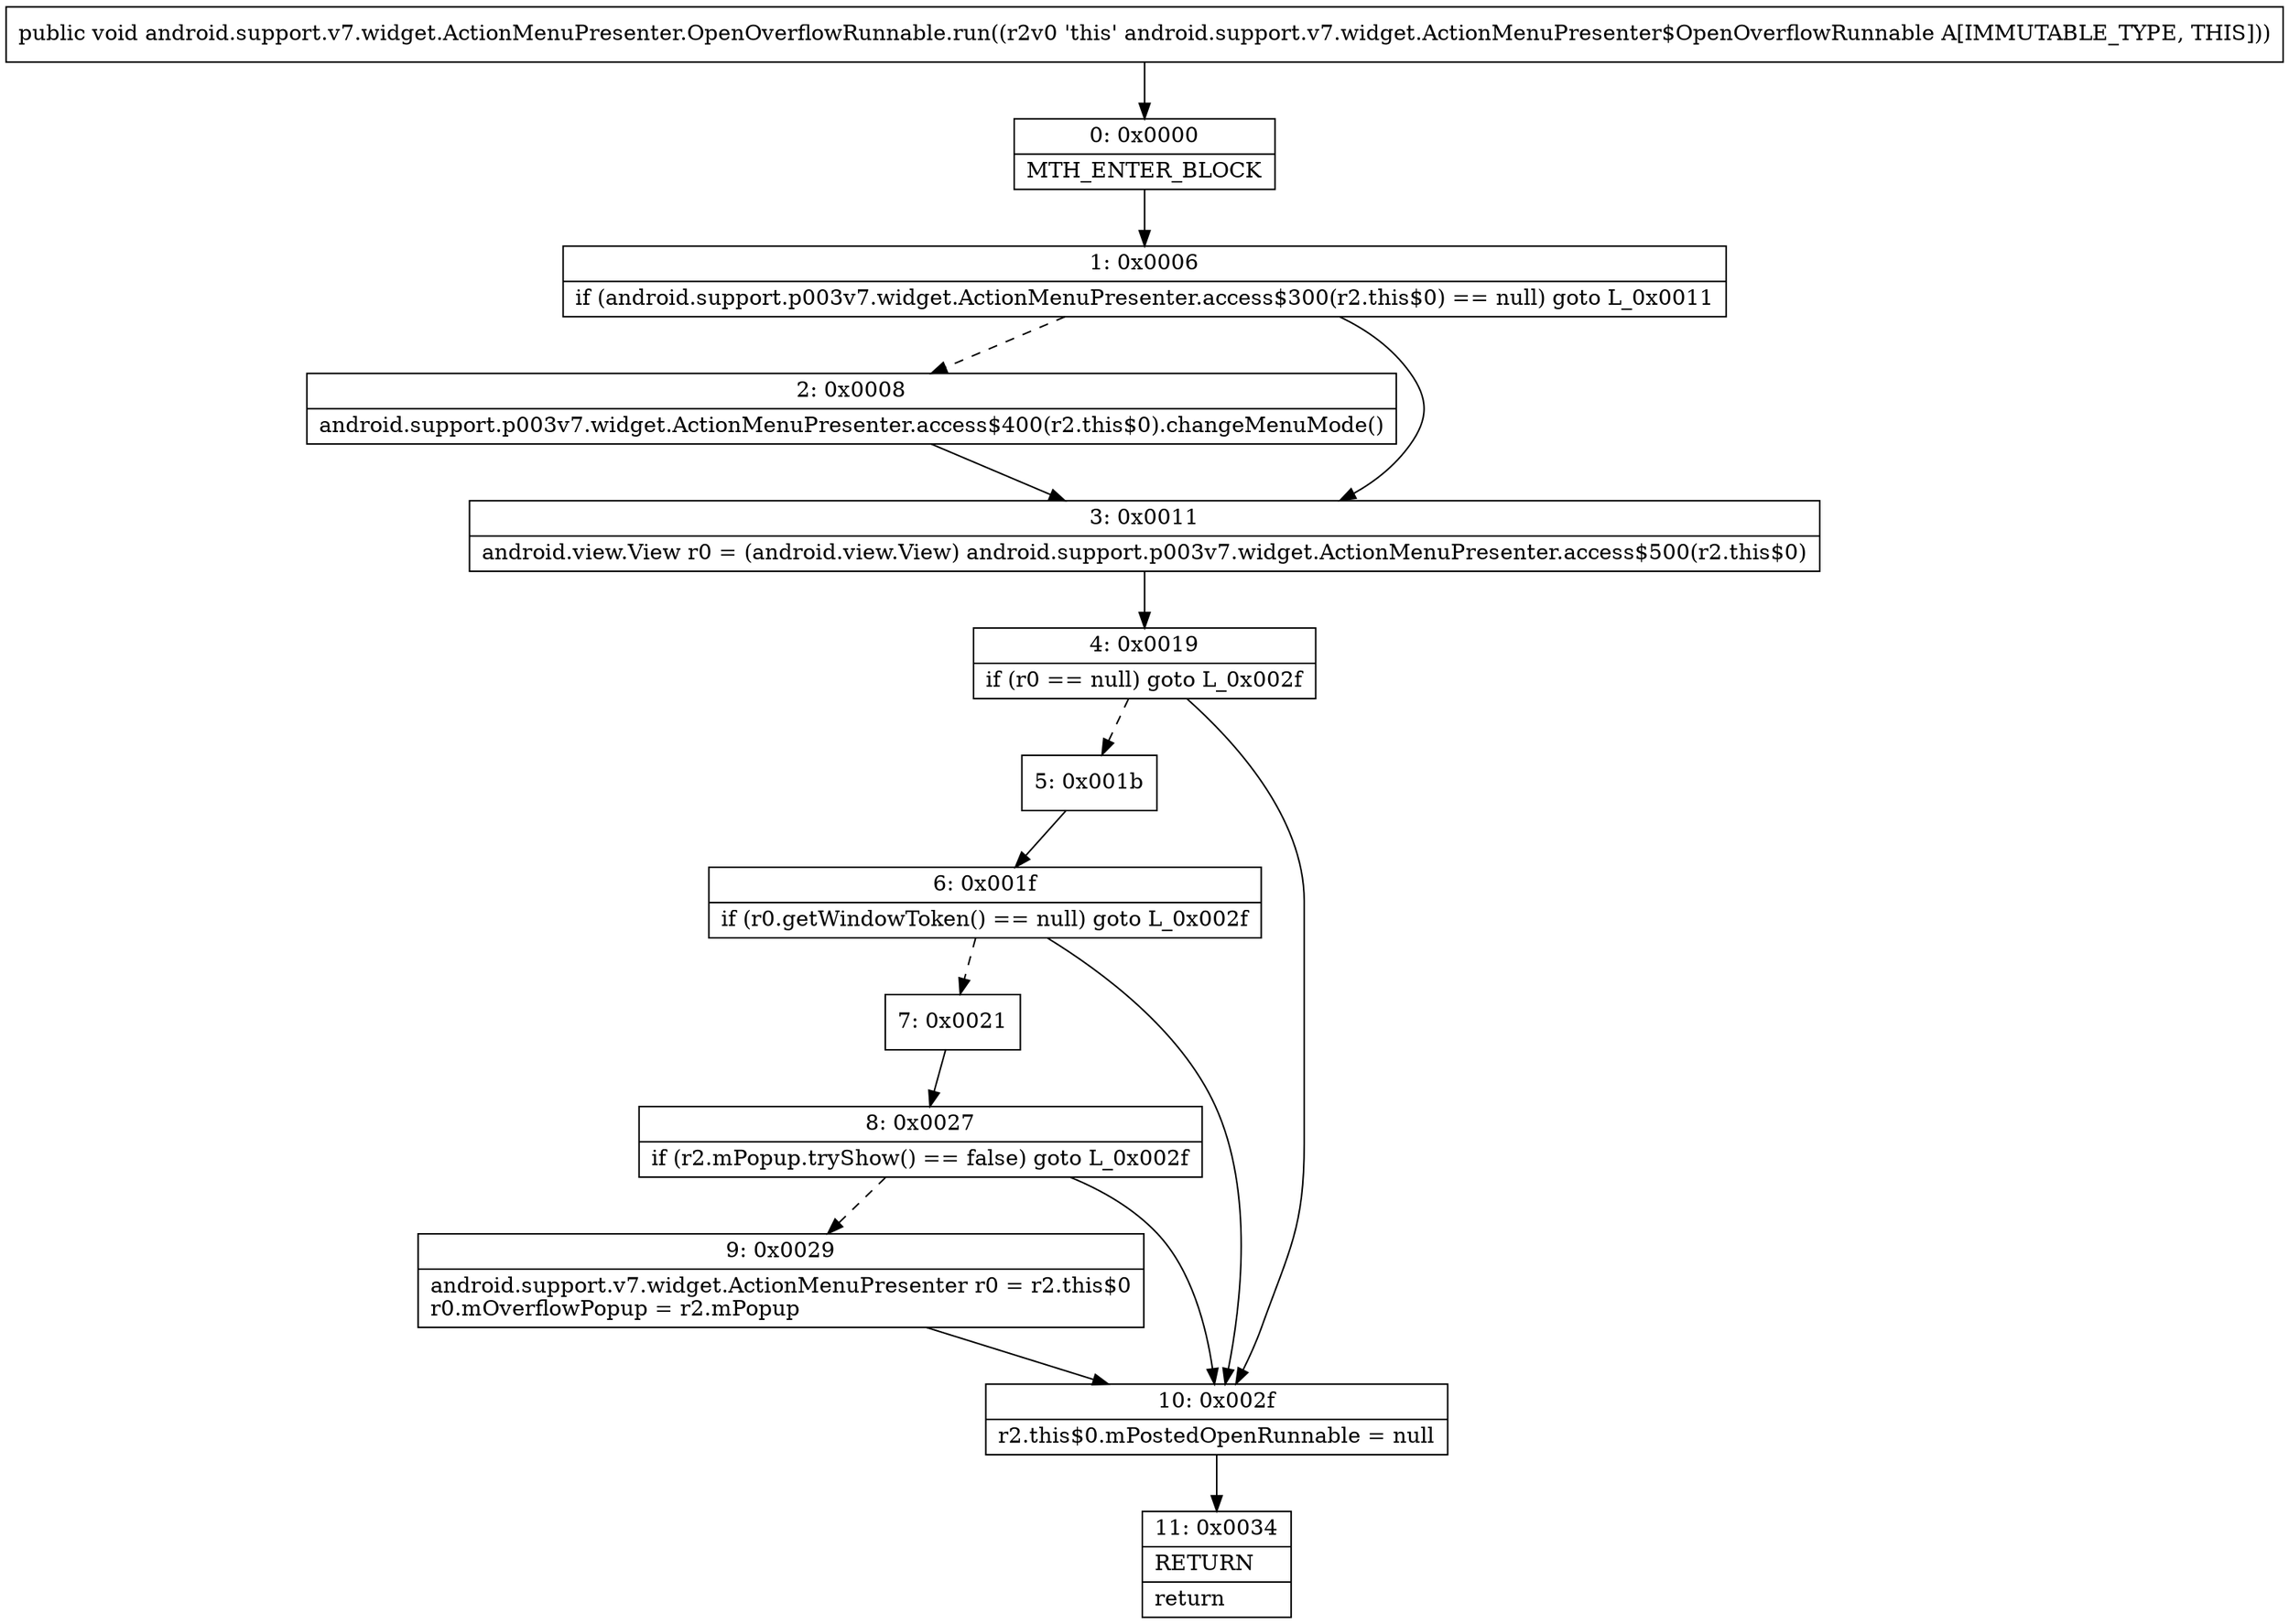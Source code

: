 digraph "CFG forandroid.support.v7.widget.ActionMenuPresenter.OpenOverflowRunnable.run()V" {
Node_0 [shape=record,label="{0\:\ 0x0000|MTH_ENTER_BLOCK\l}"];
Node_1 [shape=record,label="{1\:\ 0x0006|if (android.support.p003v7.widget.ActionMenuPresenter.access$300(r2.this$0) == null) goto L_0x0011\l}"];
Node_2 [shape=record,label="{2\:\ 0x0008|android.support.p003v7.widget.ActionMenuPresenter.access$400(r2.this$0).changeMenuMode()\l}"];
Node_3 [shape=record,label="{3\:\ 0x0011|android.view.View r0 = (android.view.View) android.support.p003v7.widget.ActionMenuPresenter.access$500(r2.this$0)\l}"];
Node_4 [shape=record,label="{4\:\ 0x0019|if (r0 == null) goto L_0x002f\l}"];
Node_5 [shape=record,label="{5\:\ 0x001b}"];
Node_6 [shape=record,label="{6\:\ 0x001f|if (r0.getWindowToken() == null) goto L_0x002f\l}"];
Node_7 [shape=record,label="{7\:\ 0x0021}"];
Node_8 [shape=record,label="{8\:\ 0x0027|if (r2.mPopup.tryShow() == false) goto L_0x002f\l}"];
Node_9 [shape=record,label="{9\:\ 0x0029|android.support.v7.widget.ActionMenuPresenter r0 = r2.this$0\lr0.mOverflowPopup = r2.mPopup\l}"];
Node_10 [shape=record,label="{10\:\ 0x002f|r2.this$0.mPostedOpenRunnable = null\l}"];
Node_11 [shape=record,label="{11\:\ 0x0034|RETURN\l|return\l}"];
MethodNode[shape=record,label="{public void android.support.v7.widget.ActionMenuPresenter.OpenOverflowRunnable.run((r2v0 'this' android.support.v7.widget.ActionMenuPresenter$OpenOverflowRunnable A[IMMUTABLE_TYPE, THIS])) }"];
MethodNode -> Node_0;
Node_0 -> Node_1;
Node_1 -> Node_2[style=dashed];
Node_1 -> Node_3;
Node_2 -> Node_3;
Node_3 -> Node_4;
Node_4 -> Node_5[style=dashed];
Node_4 -> Node_10;
Node_5 -> Node_6;
Node_6 -> Node_7[style=dashed];
Node_6 -> Node_10;
Node_7 -> Node_8;
Node_8 -> Node_9[style=dashed];
Node_8 -> Node_10;
Node_9 -> Node_10;
Node_10 -> Node_11;
}

